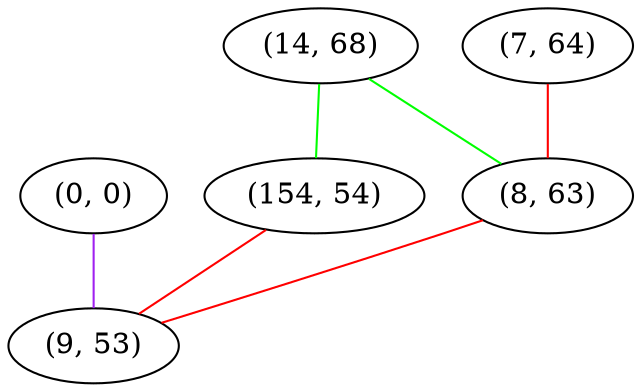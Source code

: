 graph "" {
"(0, 0)";
"(7, 64)";
"(14, 68)";
"(154, 54)";
"(8, 63)";
"(9, 53)";
"(0, 0)" -- "(9, 53)"  [color=purple, key=0, weight=4];
"(7, 64)" -- "(8, 63)"  [color=red, key=0, weight=1];
"(14, 68)" -- "(154, 54)"  [color=green, key=0, weight=2];
"(14, 68)" -- "(8, 63)"  [color=green, key=0, weight=2];
"(154, 54)" -- "(9, 53)"  [color=red, key=0, weight=1];
"(8, 63)" -- "(9, 53)"  [color=red, key=0, weight=1];
}
